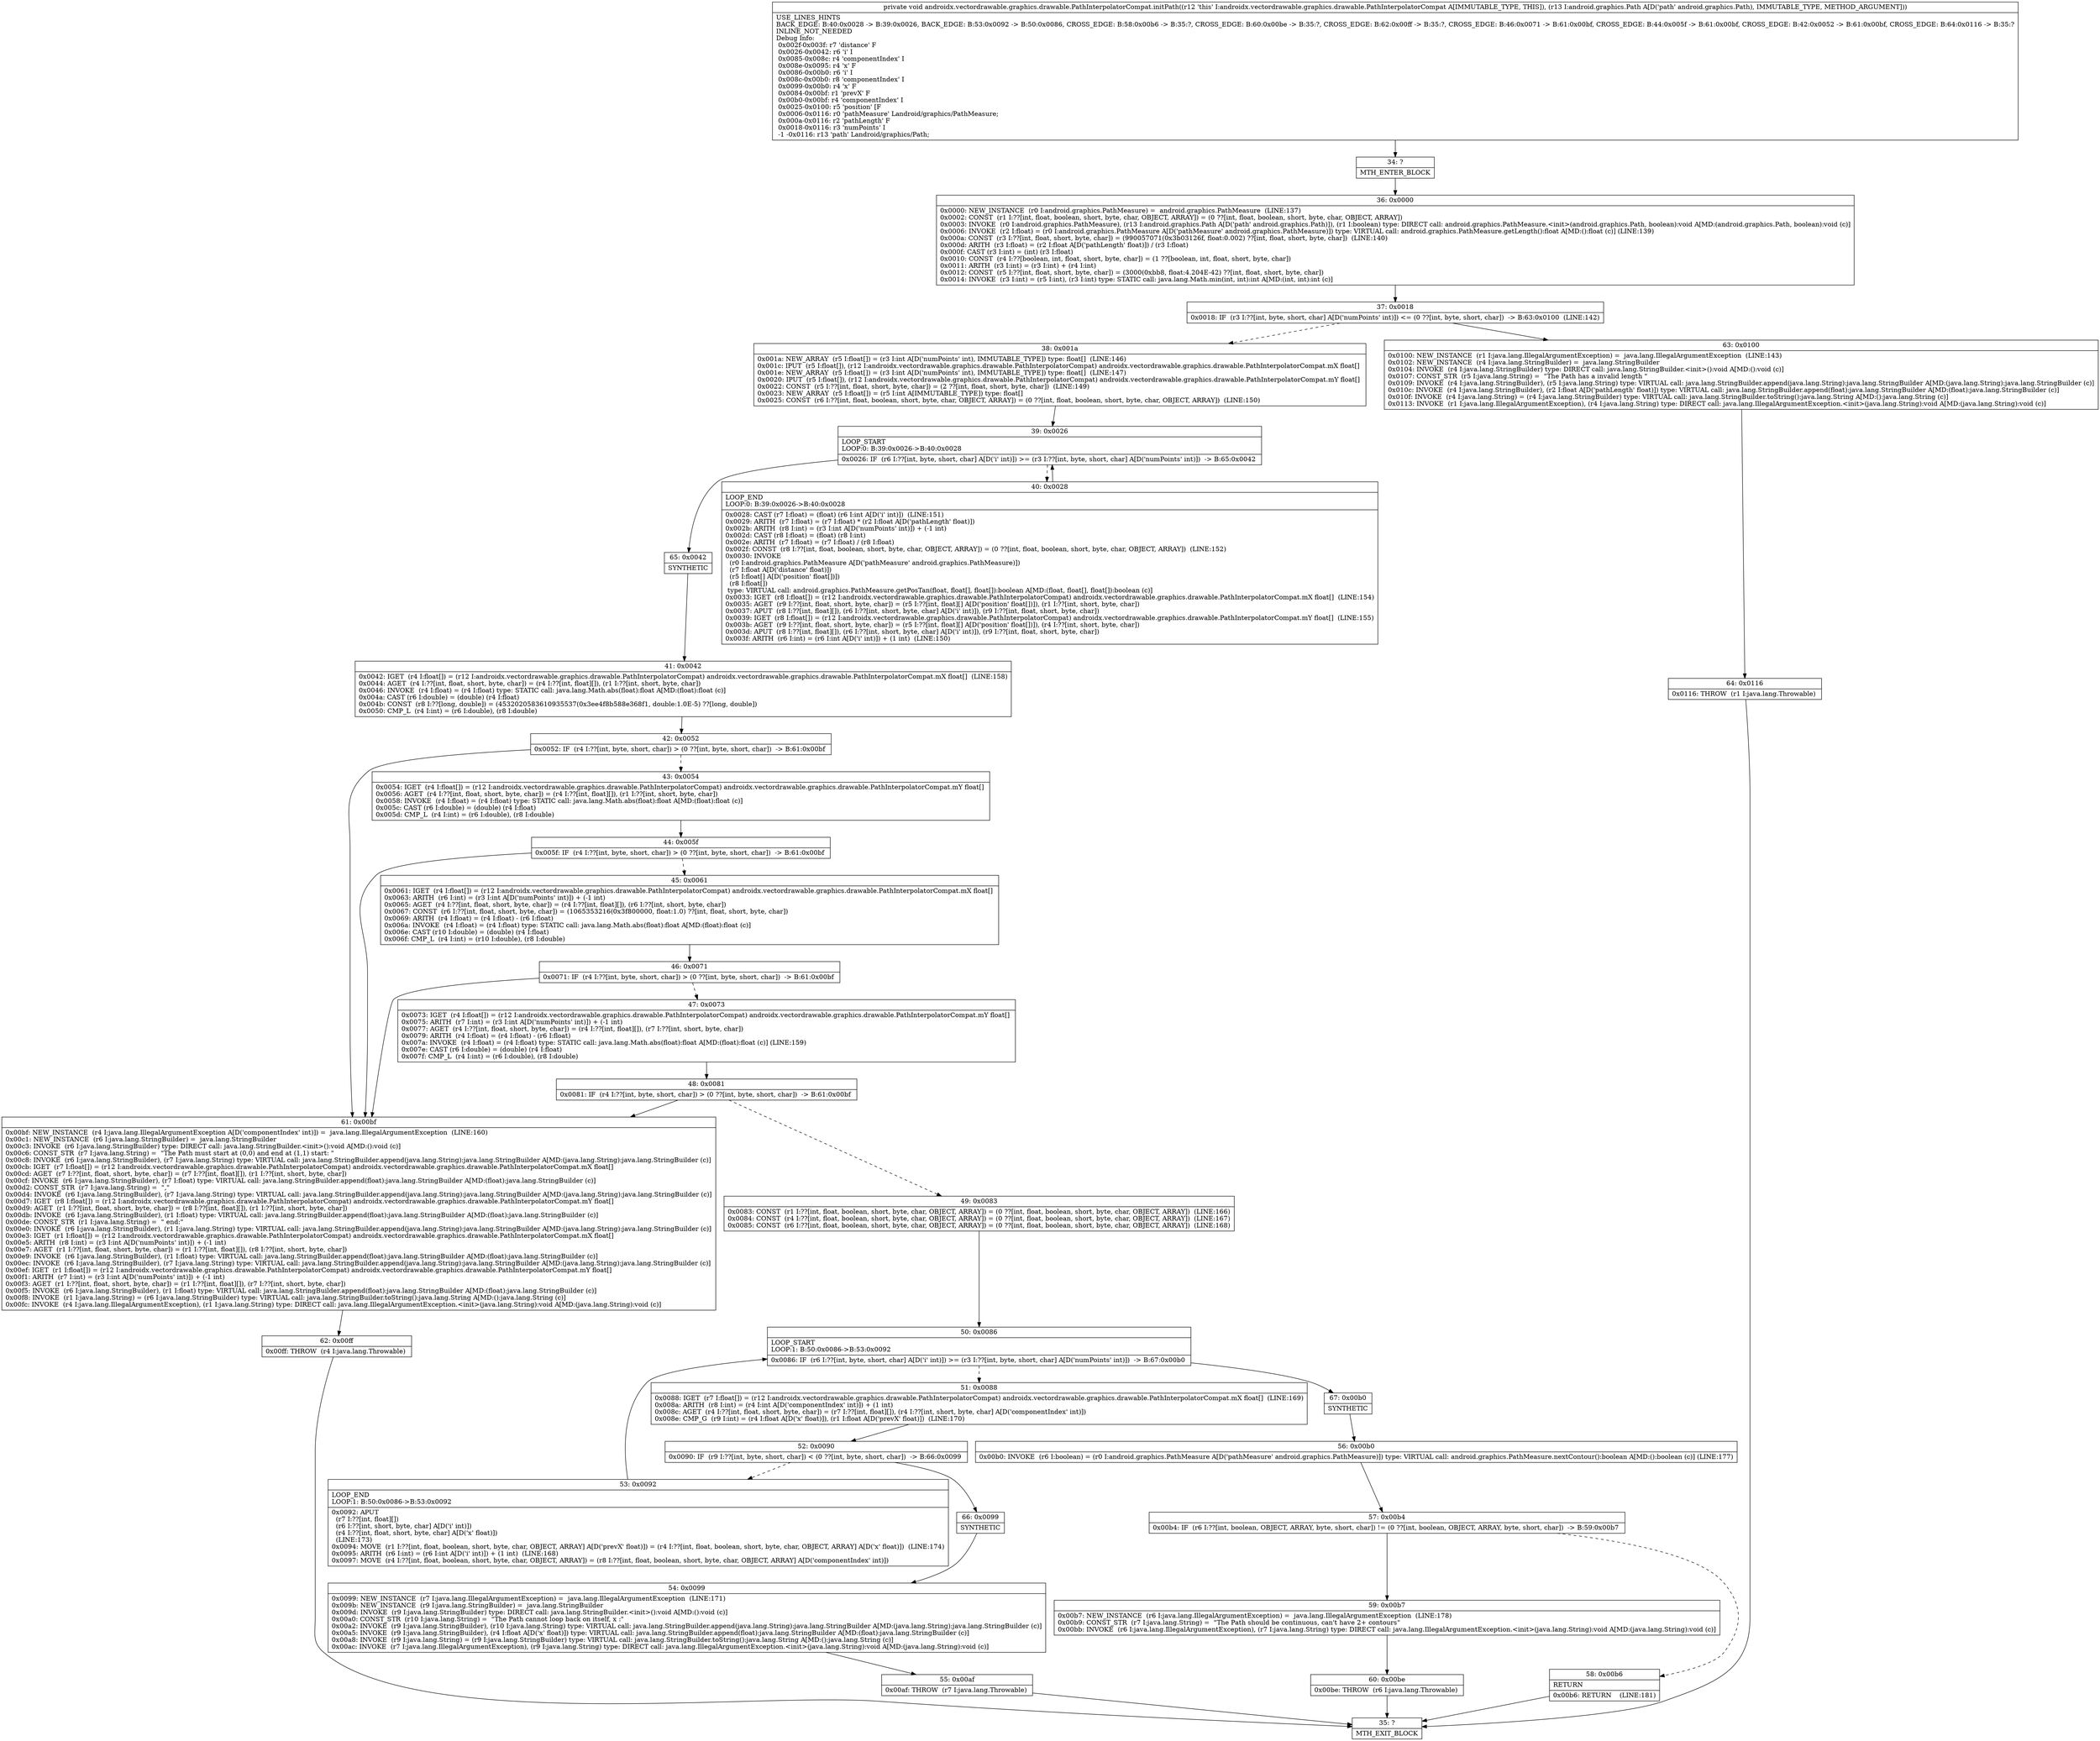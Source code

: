 digraph "CFG forandroidx.vectordrawable.graphics.drawable.PathInterpolatorCompat.initPath(Landroid\/graphics\/Path;)V" {
Node_34 [shape=record,label="{34\:\ ?|MTH_ENTER_BLOCK\l}"];
Node_36 [shape=record,label="{36\:\ 0x0000|0x0000: NEW_INSTANCE  (r0 I:android.graphics.PathMeasure) =  android.graphics.PathMeasure  (LINE:137)\l0x0002: CONST  (r1 I:??[int, float, boolean, short, byte, char, OBJECT, ARRAY]) = (0 ??[int, float, boolean, short, byte, char, OBJECT, ARRAY]) \l0x0003: INVOKE  (r0 I:android.graphics.PathMeasure), (r13 I:android.graphics.Path A[D('path' android.graphics.Path)]), (r1 I:boolean) type: DIRECT call: android.graphics.PathMeasure.\<init\>(android.graphics.Path, boolean):void A[MD:(android.graphics.Path, boolean):void (c)]\l0x0006: INVOKE  (r2 I:float) = (r0 I:android.graphics.PathMeasure A[D('pathMeasure' android.graphics.PathMeasure)]) type: VIRTUAL call: android.graphics.PathMeasure.getLength():float A[MD:():float (c)] (LINE:139)\l0x000a: CONST  (r3 I:??[int, float, short, byte, char]) = (990057071(0x3b03126f, float:0.002) ??[int, float, short, byte, char])  (LINE:140)\l0x000d: ARITH  (r3 I:float) = (r2 I:float A[D('pathLength' float)]) \/ (r3 I:float) \l0x000f: CAST (r3 I:int) = (int) (r3 I:float) \l0x0010: CONST  (r4 I:??[boolean, int, float, short, byte, char]) = (1 ??[boolean, int, float, short, byte, char]) \l0x0011: ARITH  (r3 I:int) = (r3 I:int) + (r4 I:int) \l0x0012: CONST  (r5 I:??[int, float, short, byte, char]) = (3000(0xbb8, float:4.204E\-42) ??[int, float, short, byte, char]) \l0x0014: INVOKE  (r3 I:int) = (r5 I:int), (r3 I:int) type: STATIC call: java.lang.Math.min(int, int):int A[MD:(int, int):int (c)]\l}"];
Node_37 [shape=record,label="{37\:\ 0x0018|0x0018: IF  (r3 I:??[int, byte, short, char] A[D('numPoints' int)]) \<= (0 ??[int, byte, short, char])  \-\> B:63:0x0100  (LINE:142)\l}"];
Node_38 [shape=record,label="{38\:\ 0x001a|0x001a: NEW_ARRAY  (r5 I:float[]) = (r3 I:int A[D('numPoints' int), IMMUTABLE_TYPE]) type: float[]  (LINE:146)\l0x001c: IPUT  (r5 I:float[]), (r12 I:androidx.vectordrawable.graphics.drawable.PathInterpolatorCompat) androidx.vectordrawable.graphics.drawable.PathInterpolatorCompat.mX float[] \l0x001e: NEW_ARRAY  (r5 I:float[]) = (r3 I:int A[D('numPoints' int), IMMUTABLE_TYPE]) type: float[]  (LINE:147)\l0x0020: IPUT  (r5 I:float[]), (r12 I:androidx.vectordrawable.graphics.drawable.PathInterpolatorCompat) androidx.vectordrawable.graphics.drawable.PathInterpolatorCompat.mY float[] \l0x0022: CONST  (r5 I:??[int, float, short, byte, char]) = (2 ??[int, float, short, byte, char])  (LINE:149)\l0x0023: NEW_ARRAY  (r5 I:float[]) = (r5 I:int A[IMMUTABLE_TYPE]) type: float[] \l0x0025: CONST  (r6 I:??[int, float, boolean, short, byte, char, OBJECT, ARRAY]) = (0 ??[int, float, boolean, short, byte, char, OBJECT, ARRAY])  (LINE:150)\l}"];
Node_39 [shape=record,label="{39\:\ 0x0026|LOOP_START\lLOOP:0: B:39:0x0026\-\>B:40:0x0028\l|0x0026: IF  (r6 I:??[int, byte, short, char] A[D('i' int)]) \>= (r3 I:??[int, byte, short, char] A[D('numPoints' int)])  \-\> B:65:0x0042 \l}"];
Node_40 [shape=record,label="{40\:\ 0x0028|LOOP_END\lLOOP:0: B:39:0x0026\-\>B:40:0x0028\l|0x0028: CAST (r7 I:float) = (float) (r6 I:int A[D('i' int)])  (LINE:151)\l0x0029: ARITH  (r7 I:float) = (r7 I:float) * (r2 I:float A[D('pathLength' float)]) \l0x002b: ARITH  (r8 I:int) = (r3 I:int A[D('numPoints' int)]) + (\-1 int) \l0x002d: CAST (r8 I:float) = (float) (r8 I:int) \l0x002e: ARITH  (r7 I:float) = (r7 I:float) \/ (r8 I:float) \l0x002f: CONST  (r8 I:??[int, float, boolean, short, byte, char, OBJECT, ARRAY]) = (0 ??[int, float, boolean, short, byte, char, OBJECT, ARRAY])  (LINE:152)\l0x0030: INVOKE  \l  (r0 I:android.graphics.PathMeasure A[D('pathMeasure' android.graphics.PathMeasure)])\l  (r7 I:float A[D('distance' float)])\l  (r5 I:float[] A[D('position' float[])])\l  (r8 I:float[])\l type: VIRTUAL call: android.graphics.PathMeasure.getPosTan(float, float[], float[]):boolean A[MD:(float, float[], float[]):boolean (c)]\l0x0033: IGET  (r8 I:float[]) = (r12 I:androidx.vectordrawable.graphics.drawable.PathInterpolatorCompat) androidx.vectordrawable.graphics.drawable.PathInterpolatorCompat.mX float[]  (LINE:154)\l0x0035: AGET  (r9 I:??[int, float, short, byte, char]) = (r5 I:??[int, float][] A[D('position' float[])]), (r1 I:??[int, short, byte, char]) \l0x0037: APUT  (r8 I:??[int, float][]), (r6 I:??[int, short, byte, char] A[D('i' int)]), (r9 I:??[int, float, short, byte, char]) \l0x0039: IGET  (r8 I:float[]) = (r12 I:androidx.vectordrawable.graphics.drawable.PathInterpolatorCompat) androidx.vectordrawable.graphics.drawable.PathInterpolatorCompat.mY float[]  (LINE:155)\l0x003b: AGET  (r9 I:??[int, float, short, byte, char]) = (r5 I:??[int, float][] A[D('position' float[])]), (r4 I:??[int, short, byte, char]) \l0x003d: APUT  (r8 I:??[int, float][]), (r6 I:??[int, short, byte, char] A[D('i' int)]), (r9 I:??[int, float, short, byte, char]) \l0x003f: ARITH  (r6 I:int) = (r6 I:int A[D('i' int)]) + (1 int)  (LINE:150)\l}"];
Node_65 [shape=record,label="{65\:\ 0x0042|SYNTHETIC\l}"];
Node_41 [shape=record,label="{41\:\ 0x0042|0x0042: IGET  (r4 I:float[]) = (r12 I:androidx.vectordrawable.graphics.drawable.PathInterpolatorCompat) androidx.vectordrawable.graphics.drawable.PathInterpolatorCompat.mX float[]  (LINE:158)\l0x0044: AGET  (r4 I:??[int, float, short, byte, char]) = (r4 I:??[int, float][]), (r1 I:??[int, short, byte, char]) \l0x0046: INVOKE  (r4 I:float) = (r4 I:float) type: STATIC call: java.lang.Math.abs(float):float A[MD:(float):float (c)]\l0x004a: CAST (r6 I:double) = (double) (r4 I:float) \l0x004b: CONST  (r8 I:??[long, double]) = (4532020583610935537(0x3ee4f8b588e368f1, double:1.0E\-5) ??[long, double]) \l0x0050: CMP_L  (r4 I:int) = (r6 I:double), (r8 I:double) \l}"];
Node_42 [shape=record,label="{42\:\ 0x0052|0x0052: IF  (r4 I:??[int, byte, short, char]) \> (0 ??[int, byte, short, char])  \-\> B:61:0x00bf \l}"];
Node_43 [shape=record,label="{43\:\ 0x0054|0x0054: IGET  (r4 I:float[]) = (r12 I:androidx.vectordrawable.graphics.drawable.PathInterpolatorCompat) androidx.vectordrawable.graphics.drawable.PathInterpolatorCompat.mY float[] \l0x0056: AGET  (r4 I:??[int, float, short, byte, char]) = (r4 I:??[int, float][]), (r1 I:??[int, short, byte, char]) \l0x0058: INVOKE  (r4 I:float) = (r4 I:float) type: STATIC call: java.lang.Math.abs(float):float A[MD:(float):float (c)]\l0x005c: CAST (r6 I:double) = (double) (r4 I:float) \l0x005d: CMP_L  (r4 I:int) = (r6 I:double), (r8 I:double) \l}"];
Node_44 [shape=record,label="{44\:\ 0x005f|0x005f: IF  (r4 I:??[int, byte, short, char]) \> (0 ??[int, byte, short, char])  \-\> B:61:0x00bf \l}"];
Node_45 [shape=record,label="{45\:\ 0x0061|0x0061: IGET  (r4 I:float[]) = (r12 I:androidx.vectordrawable.graphics.drawable.PathInterpolatorCompat) androidx.vectordrawable.graphics.drawable.PathInterpolatorCompat.mX float[] \l0x0063: ARITH  (r6 I:int) = (r3 I:int A[D('numPoints' int)]) + (\-1 int) \l0x0065: AGET  (r4 I:??[int, float, short, byte, char]) = (r4 I:??[int, float][]), (r6 I:??[int, short, byte, char]) \l0x0067: CONST  (r6 I:??[int, float, short, byte, char]) = (1065353216(0x3f800000, float:1.0) ??[int, float, short, byte, char]) \l0x0069: ARITH  (r4 I:float) = (r4 I:float) \- (r6 I:float) \l0x006a: INVOKE  (r4 I:float) = (r4 I:float) type: STATIC call: java.lang.Math.abs(float):float A[MD:(float):float (c)]\l0x006e: CAST (r10 I:double) = (double) (r4 I:float) \l0x006f: CMP_L  (r4 I:int) = (r10 I:double), (r8 I:double) \l}"];
Node_46 [shape=record,label="{46\:\ 0x0071|0x0071: IF  (r4 I:??[int, byte, short, char]) \> (0 ??[int, byte, short, char])  \-\> B:61:0x00bf \l}"];
Node_47 [shape=record,label="{47\:\ 0x0073|0x0073: IGET  (r4 I:float[]) = (r12 I:androidx.vectordrawable.graphics.drawable.PathInterpolatorCompat) androidx.vectordrawable.graphics.drawable.PathInterpolatorCompat.mY float[] \l0x0075: ARITH  (r7 I:int) = (r3 I:int A[D('numPoints' int)]) + (\-1 int) \l0x0077: AGET  (r4 I:??[int, float, short, byte, char]) = (r4 I:??[int, float][]), (r7 I:??[int, short, byte, char]) \l0x0079: ARITH  (r4 I:float) = (r4 I:float) \- (r6 I:float) \l0x007a: INVOKE  (r4 I:float) = (r4 I:float) type: STATIC call: java.lang.Math.abs(float):float A[MD:(float):float (c)] (LINE:159)\l0x007e: CAST (r6 I:double) = (double) (r4 I:float) \l0x007f: CMP_L  (r4 I:int) = (r6 I:double), (r8 I:double) \l}"];
Node_48 [shape=record,label="{48\:\ 0x0081|0x0081: IF  (r4 I:??[int, byte, short, char]) \> (0 ??[int, byte, short, char])  \-\> B:61:0x00bf \l}"];
Node_49 [shape=record,label="{49\:\ 0x0083|0x0083: CONST  (r1 I:??[int, float, boolean, short, byte, char, OBJECT, ARRAY]) = (0 ??[int, float, boolean, short, byte, char, OBJECT, ARRAY])  (LINE:166)\l0x0084: CONST  (r4 I:??[int, float, boolean, short, byte, char, OBJECT, ARRAY]) = (0 ??[int, float, boolean, short, byte, char, OBJECT, ARRAY])  (LINE:167)\l0x0085: CONST  (r6 I:??[int, float, boolean, short, byte, char, OBJECT, ARRAY]) = (0 ??[int, float, boolean, short, byte, char, OBJECT, ARRAY])  (LINE:168)\l}"];
Node_50 [shape=record,label="{50\:\ 0x0086|LOOP_START\lLOOP:1: B:50:0x0086\-\>B:53:0x0092\l|0x0086: IF  (r6 I:??[int, byte, short, char] A[D('i' int)]) \>= (r3 I:??[int, byte, short, char] A[D('numPoints' int)])  \-\> B:67:0x00b0 \l}"];
Node_51 [shape=record,label="{51\:\ 0x0088|0x0088: IGET  (r7 I:float[]) = (r12 I:androidx.vectordrawable.graphics.drawable.PathInterpolatorCompat) androidx.vectordrawable.graphics.drawable.PathInterpolatorCompat.mX float[]  (LINE:169)\l0x008a: ARITH  (r8 I:int) = (r4 I:int A[D('componentIndex' int)]) + (1 int) \l0x008c: AGET  (r4 I:??[int, float, short, byte, char]) = (r7 I:??[int, float][]), (r4 I:??[int, short, byte, char] A[D('componentIndex' int)]) \l0x008e: CMP_G  (r9 I:int) = (r4 I:float A[D('x' float)]), (r1 I:float A[D('prevX' float)])  (LINE:170)\l}"];
Node_52 [shape=record,label="{52\:\ 0x0090|0x0090: IF  (r9 I:??[int, byte, short, char]) \< (0 ??[int, byte, short, char])  \-\> B:66:0x0099 \l}"];
Node_53 [shape=record,label="{53\:\ 0x0092|LOOP_END\lLOOP:1: B:50:0x0086\-\>B:53:0x0092\l|0x0092: APUT  \l  (r7 I:??[int, float][])\l  (r6 I:??[int, short, byte, char] A[D('i' int)])\l  (r4 I:??[int, float, short, byte, char] A[D('x' float)])\l  (LINE:173)\l0x0094: MOVE  (r1 I:??[int, float, boolean, short, byte, char, OBJECT, ARRAY] A[D('prevX' float)]) = (r4 I:??[int, float, boolean, short, byte, char, OBJECT, ARRAY] A[D('x' float)])  (LINE:174)\l0x0095: ARITH  (r6 I:int) = (r6 I:int A[D('i' int)]) + (1 int)  (LINE:168)\l0x0097: MOVE  (r4 I:??[int, float, boolean, short, byte, char, OBJECT, ARRAY]) = (r8 I:??[int, float, boolean, short, byte, char, OBJECT, ARRAY] A[D('componentIndex' int)]) \l}"];
Node_66 [shape=record,label="{66\:\ 0x0099|SYNTHETIC\l}"];
Node_54 [shape=record,label="{54\:\ 0x0099|0x0099: NEW_INSTANCE  (r7 I:java.lang.IllegalArgumentException) =  java.lang.IllegalArgumentException  (LINE:171)\l0x009b: NEW_INSTANCE  (r9 I:java.lang.StringBuilder) =  java.lang.StringBuilder \l0x009d: INVOKE  (r9 I:java.lang.StringBuilder) type: DIRECT call: java.lang.StringBuilder.\<init\>():void A[MD:():void (c)]\l0x00a0: CONST_STR  (r10 I:java.lang.String) =  \"The Path cannot loop back on itself, x :\" \l0x00a2: INVOKE  (r9 I:java.lang.StringBuilder), (r10 I:java.lang.String) type: VIRTUAL call: java.lang.StringBuilder.append(java.lang.String):java.lang.StringBuilder A[MD:(java.lang.String):java.lang.StringBuilder (c)]\l0x00a5: INVOKE  (r9 I:java.lang.StringBuilder), (r4 I:float A[D('x' float)]) type: VIRTUAL call: java.lang.StringBuilder.append(float):java.lang.StringBuilder A[MD:(float):java.lang.StringBuilder (c)]\l0x00a8: INVOKE  (r9 I:java.lang.String) = (r9 I:java.lang.StringBuilder) type: VIRTUAL call: java.lang.StringBuilder.toString():java.lang.String A[MD:():java.lang.String (c)]\l0x00ac: INVOKE  (r7 I:java.lang.IllegalArgumentException), (r9 I:java.lang.String) type: DIRECT call: java.lang.IllegalArgumentException.\<init\>(java.lang.String):void A[MD:(java.lang.String):void (c)]\l}"];
Node_55 [shape=record,label="{55\:\ 0x00af|0x00af: THROW  (r7 I:java.lang.Throwable) \l}"];
Node_35 [shape=record,label="{35\:\ ?|MTH_EXIT_BLOCK\l}"];
Node_67 [shape=record,label="{67\:\ 0x00b0|SYNTHETIC\l}"];
Node_56 [shape=record,label="{56\:\ 0x00b0|0x00b0: INVOKE  (r6 I:boolean) = (r0 I:android.graphics.PathMeasure A[D('pathMeasure' android.graphics.PathMeasure)]) type: VIRTUAL call: android.graphics.PathMeasure.nextContour():boolean A[MD:():boolean (c)] (LINE:177)\l}"];
Node_57 [shape=record,label="{57\:\ 0x00b4|0x00b4: IF  (r6 I:??[int, boolean, OBJECT, ARRAY, byte, short, char]) != (0 ??[int, boolean, OBJECT, ARRAY, byte, short, char])  \-\> B:59:0x00b7 \l}"];
Node_58 [shape=record,label="{58\:\ 0x00b6|RETURN\l|0x00b6: RETURN    (LINE:181)\l}"];
Node_59 [shape=record,label="{59\:\ 0x00b7|0x00b7: NEW_INSTANCE  (r6 I:java.lang.IllegalArgumentException) =  java.lang.IllegalArgumentException  (LINE:178)\l0x00b9: CONST_STR  (r7 I:java.lang.String) =  \"The Path should be continuous, can't have 2+ contours\" \l0x00bb: INVOKE  (r6 I:java.lang.IllegalArgumentException), (r7 I:java.lang.String) type: DIRECT call: java.lang.IllegalArgumentException.\<init\>(java.lang.String):void A[MD:(java.lang.String):void (c)]\l}"];
Node_60 [shape=record,label="{60\:\ 0x00be|0x00be: THROW  (r6 I:java.lang.Throwable) \l}"];
Node_61 [shape=record,label="{61\:\ 0x00bf|0x00bf: NEW_INSTANCE  (r4 I:java.lang.IllegalArgumentException A[D('componentIndex' int)]) =  java.lang.IllegalArgumentException  (LINE:160)\l0x00c1: NEW_INSTANCE  (r6 I:java.lang.StringBuilder) =  java.lang.StringBuilder \l0x00c3: INVOKE  (r6 I:java.lang.StringBuilder) type: DIRECT call: java.lang.StringBuilder.\<init\>():void A[MD:():void (c)]\l0x00c6: CONST_STR  (r7 I:java.lang.String) =  \"The Path must start at (0,0) and end at (1,1) start: \" \l0x00c8: INVOKE  (r6 I:java.lang.StringBuilder), (r7 I:java.lang.String) type: VIRTUAL call: java.lang.StringBuilder.append(java.lang.String):java.lang.StringBuilder A[MD:(java.lang.String):java.lang.StringBuilder (c)]\l0x00cb: IGET  (r7 I:float[]) = (r12 I:androidx.vectordrawable.graphics.drawable.PathInterpolatorCompat) androidx.vectordrawable.graphics.drawable.PathInterpolatorCompat.mX float[] \l0x00cd: AGET  (r7 I:??[int, float, short, byte, char]) = (r7 I:??[int, float][]), (r1 I:??[int, short, byte, char]) \l0x00cf: INVOKE  (r6 I:java.lang.StringBuilder), (r7 I:float) type: VIRTUAL call: java.lang.StringBuilder.append(float):java.lang.StringBuilder A[MD:(float):java.lang.StringBuilder (c)]\l0x00d2: CONST_STR  (r7 I:java.lang.String) =  \",\" \l0x00d4: INVOKE  (r6 I:java.lang.StringBuilder), (r7 I:java.lang.String) type: VIRTUAL call: java.lang.StringBuilder.append(java.lang.String):java.lang.StringBuilder A[MD:(java.lang.String):java.lang.StringBuilder (c)]\l0x00d7: IGET  (r8 I:float[]) = (r12 I:androidx.vectordrawable.graphics.drawable.PathInterpolatorCompat) androidx.vectordrawable.graphics.drawable.PathInterpolatorCompat.mY float[] \l0x00d9: AGET  (r1 I:??[int, float, short, byte, char]) = (r8 I:??[int, float][]), (r1 I:??[int, short, byte, char]) \l0x00db: INVOKE  (r6 I:java.lang.StringBuilder), (r1 I:float) type: VIRTUAL call: java.lang.StringBuilder.append(float):java.lang.StringBuilder A[MD:(float):java.lang.StringBuilder (c)]\l0x00de: CONST_STR  (r1 I:java.lang.String) =  \" end:\" \l0x00e0: INVOKE  (r6 I:java.lang.StringBuilder), (r1 I:java.lang.String) type: VIRTUAL call: java.lang.StringBuilder.append(java.lang.String):java.lang.StringBuilder A[MD:(java.lang.String):java.lang.StringBuilder (c)]\l0x00e3: IGET  (r1 I:float[]) = (r12 I:androidx.vectordrawable.graphics.drawable.PathInterpolatorCompat) androidx.vectordrawable.graphics.drawable.PathInterpolatorCompat.mX float[] \l0x00e5: ARITH  (r8 I:int) = (r3 I:int A[D('numPoints' int)]) + (\-1 int) \l0x00e7: AGET  (r1 I:??[int, float, short, byte, char]) = (r1 I:??[int, float][]), (r8 I:??[int, short, byte, char]) \l0x00e9: INVOKE  (r6 I:java.lang.StringBuilder), (r1 I:float) type: VIRTUAL call: java.lang.StringBuilder.append(float):java.lang.StringBuilder A[MD:(float):java.lang.StringBuilder (c)]\l0x00ec: INVOKE  (r6 I:java.lang.StringBuilder), (r7 I:java.lang.String) type: VIRTUAL call: java.lang.StringBuilder.append(java.lang.String):java.lang.StringBuilder A[MD:(java.lang.String):java.lang.StringBuilder (c)]\l0x00ef: IGET  (r1 I:float[]) = (r12 I:androidx.vectordrawable.graphics.drawable.PathInterpolatorCompat) androidx.vectordrawable.graphics.drawable.PathInterpolatorCompat.mY float[] \l0x00f1: ARITH  (r7 I:int) = (r3 I:int A[D('numPoints' int)]) + (\-1 int) \l0x00f3: AGET  (r1 I:??[int, float, short, byte, char]) = (r1 I:??[int, float][]), (r7 I:??[int, short, byte, char]) \l0x00f5: INVOKE  (r6 I:java.lang.StringBuilder), (r1 I:float) type: VIRTUAL call: java.lang.StringBuilder.append(float):java.lang.StringBuilder A[MD:(float):java.lang.StringBuilder (c)]\l0x00f8: INVOKE  (r1 I:java.lang.String) = (r6 I:java.lang.StringBuilder) type: VIRTUAL call: java.lang.StringBuilder.toString():java.lang.String A[MD:():java.lang.String (c)]\l0x00fc: INVOKE  (r4 I:java.lang.IllegalArgumentException), (r1 I:java.lang.String) type: DIRECT call: java.lang.IllegalArgumentException.\<init\>(java.lang.String):void A[MD:(java.lang.String):void (c)]\l}"];
Node_62 [shape=record,label="{62\:\ 0x00ff|0x00ff: THROW  (r4 I:java.lang.Throwable) \l}"];
Node_63 [shape=record,label="{63\:\ 0x0100|0x0100: NEW_INSTANCE  (r1 I:java.lang.IllegalArgumentException) =  java.lang.IllegalArgumentException  (LINE:143)\l0x0102: NEW_INSTANCE  (r4 I:java.lang.StringBuilder) =  java.lang.StringBuilder \l0x0104: INVOKE  (r4 I:java.lang.StringBuilder) type: DIRECT call: java.lang.StringBuilder.\<init\>():void A[MD:():void (c)]\l0x0107: CONST_STR  (r5 I:java.lang.String) =  \"The Path has a invalid length \" \l0x0109: INVOKE  (r4 I:java.lang.StringBuilder), (r5 I:java.lang.String) type: VIRTUAL call: java.lang.StringBuilder.append(java.lang.String):java.lang.StringBuilder A[MD:(java.lang.String):java.lang.StringBuilder (c)]\l0x010c: INVOKE  (r4 I:java.lang.StringBuilder), (r2 I:float A[D('pathLength' float)]) type: VIRTUAL call: java.lang.StringBuilder.append(float):java.lang.StringBuilder A[MD:(float):java.lang.StringBuilder (c)]\l0x010f: INVOKE  (r4 I:java.lang.String) = (r4 I:java.lang.StringBuilder) type: VIRTUAL call: java.lang.StringBuilder.toString():java.lang.String A[MD:():java.lang.String (c)]\l0x0113: INVOKE  (r1 I:java.lang.IllegalArgumentException), (r4 I:java.lang.String) type: DIRECT call: java.lang.IllegalArgumentException.\<init\>(java.lang.String):void A[MD:(java.lang.String):void (c)]\l}"];
Node_64 [shape=record,label="{64\:\ 0x0116|0x0116: THROW  (r1 I:java.lang.Throwable) \l}"];
MethodNode[shape=record,label="{private void androidx.vectordrawable.graphics.drawable.PathInterpolatorCompat.initPath((r12 'this' I:androidx.vectordrawable.graphics.drawable.PathInterpolatorCompat A[IMMUTABLE_TYPE, THIS]), (r13 I:android.graphics.Path A[D('path' android.graphics.Path), IMMUTABLE_TYPE, METHOD_ARGUMENT]))  | USE_LINES_HINTS\lBACK_EDGE: B:40:0x0028 \-\> B:39:0x0026, BACK_EDGE: B:53:0x0092 \-\> B:50:0x0086, CROSS_EDGE: B:58:0x00b6 \-\> B:35:?, CROSS_EDGE: B:60:0x00be \-\> B:35:?, CROSS_EDGE: B:62:0x00ff \-\> B:35:?, CROSS_EDGE: B:46:0x0071 \-\> B:61:0x00bf, CROSS_EDGE: B:44:0x005f \-\> B:61:0x00bf, CROSS_EDGE: B:42:0x0052 \-\> B:61:0x00bf, CROSS_EDGE: B:64:0x0116 \-\> B:35:?\lINLINE_NOT_NEEDED\lDebug Info:\l  0x002f\-0x003f: r7 'distance' F\l  0x0026\-0x0042: r6 'i' I\l  0x0085\-0x008c: r4 'componentIndex' I\l  0x008e\-0x0095: r4 'x' F\l  0x0086\-0x00b0: r6 'i' I\l  0x008c\-0x00b0: r8 'componentIndex' I\l  0x0099\-0x00b0: r4 'x' F\l  0x0084\-0x00bf: r1 'prevX' F\l  0x00b0\-0x00bf: r4 'componentIndex' I\l  0x0025\-0x0100: r5 'position' [F\l  0x0006\-0x0116: r0 'pathMeasure' Landroid\/graphics\/PathMeasure;\l  0x000a\-0x0116: r2 'pathLength' F\l  0x0018\-0x0116: r3 'numPoints' I\l  \-1 \-0x0116: r13 'path' Landroid\/graphics\/Path;\l}"];
MethodNode -> Node_34;Node_34 -> Node_36;
Node_36 -> Node_37;
Node_37 -> Node_38[style=dashed];
Node_37 -> Node_63;
Node_38 -> Node_39;
Node_39 -> Node_40[style=dashed];
Node_39 -> Node_65;
Node_40 -> Node_39;
Node_65 -> Node_41;
Node_41 -> Node_42;
Node_42 -> Node_43[style=dashed];
Node_42 -> Node_61;
Node_43 -> Node_44;
Node_44 -> Node_45[style=dashed];
Node_44 -> Node_61;
Node_45 -> Node_46;
Node_46 -> Node_47[style=dashed];
Node_46 -> Node_61;
Node_47 -> Node_48;
Node_48 -> Node_49[style=dashed];
Node_48 -> Node_61;
Node_49 -> Node_50;
Node_50 -> Node_51[style=dashed];
Node_50 -> Node_67;
Node_51 -> Node_52;
Node_52 -> Node_53[style=dashed];
Node_52 -> Node_66;
Node_53 -> Node_50;
Node_66 -> Node_54;
Node_54 -> Node_55;
Node_55 -> Node_35;
Node_67 -> Node_56;
Node_56 -> Node_57;
Node_57 -> Node_58[style=dashed];
Node_57 -> Node_59;
Node_58 -> Node_35;
Node_59 -> Node_60;
Node_60 -> Node_35;
Node_61 -> Node_62;
Node_62 -> Node_35;
Node_63 -> Node_64;
Node_64 -> Node_35;
}

